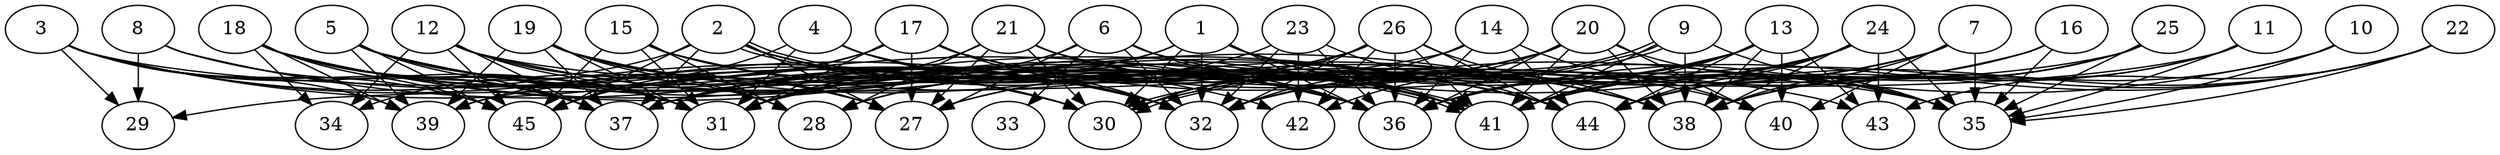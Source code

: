 // DAG automatically generated by daggen at Thu Oct  3 14:07:25 2019
// ./daggen --dot -n 45 --ccr 0.3 --fat 0.9 --regular 0.5 --density 0.7 --mindata 5242880 --maxdata 52428800 
digraph G {
  1 [size="59750400", alpha="0.01", expect_size="17925120"] 
  1 -> 30 [size ="17925120"]
  1 -> 31 [size ="17925120"]
  1 -> 32 [size ="17925120"]
  1 -> 35 [size ="17925120"]
  1 -> 36 [size ="17925120"]
  1 -> 37 [size ="17925120"]
  1 -> 41 [size ="17925120"]
  2 [size="91385173", alpha="0.01", expect_size="27415552"] 
  2 -> 27 [size ="27415552"]
  2 -> 32 [size ="27415552"]
  2 -> 34 [size ="27415552"]
  2 -> 36 [size ="27415552"]
  2 -> 37 [size ="27415552"]
  2 -> 41 [size ="27415552"]
  2 -> 41 [size ="27415552"]
  2 -> 44 [size ="27415552"]
  2 -> 45 [size ="27415552"]
  3 [size="171868160", alpha="0.03", expect_size="51560448"] 
  3 -> 29 [size ="51560448"]
  3 -> 30 [size ="51560448"]
  3 -> 31 [size ="51560448"]
  3 -> 32 [size ="51560448"]
  3 -> 36 [size ="51560448"]
  3 -> 37 [size ="51560448"]
  3 -> 39 [size ="51560448"]
  3 -> 43 [size ="51560448"]
  3 -> 45 [size ="51560448"]
  4 [size="109578240", alpha="0.17", expect_size="32873472"] 
  4 -> 31 [size ="32873472"]
  4 -> 32 [size ="32873472"]
  4 -> 41 [size ="32873472"]
  4 -> 44 [size ="32873472"]
  4 -> 45 [size ="32873472"]
  5 [size="161454080", alpha="0.03", expect_size="48436224"] 
  5 -> 31 [size ="48436224"]
  5 -> 32 [size ="48436224"]
  5 -> 36 [size ="48436224"]
  5 -> 37 [size ="48436224"]
  5 -> 39 [size ="48436224"]
  5 -> 42 [size ="48436224"]
  5 -> 44 [size ="48436224"]
  5 -> 45 [size ="48436224"]
  6 [size="34304000", alpha="0.10", expect_size="10291200"] 
  6 -> 27 [size ="10291200"]
  6 -> 31 [size ="10291200"]
  6 -> 32 [size ="10291200"]
  6 -> 33 [size ="10291200"]
  6 -> 36 [size ="10291200"]
  6 -> 40 [size ="10291200"]
  7 [size="104704000", alpha="0.14", expect_size="31411200"] 
  7 -> 30 [size ="31411200"]
  7 -> 32 [size ="31411200"]
  7 -> 35 [size ="31411200"]
  7 -> 36 [size ="31411200"]
  7 -> 38 [size ="31411200"]
  7 -> 40 [size ="31411200"]
  8 [size="31013547", alpha="0.17", expect_size="9304064"] 
  8 -> 29 [size ="9304064"]
  8 -> 30 [size ="9304064"]
  8 -> 31 [size ="9304064"]
  8 -> 41 [size ="9304064"]
  9 [size="108687360", alpha="0.12", expect_size="32606208"] 
  9 -> 30 [size ="32606208"]
  9 -> 30 [size ="32606208"]
  9 -> 31 [size ="32606208"]
  9 -> 35 [size ="32606208"]
  9 -> 38 [size ="32606208"]
  9 -> 41 [size ="32606208"]
  10 [size="123163307", alpha="0.20", expect_size="36948992"] 
  10 -> 32 [size ="36948992"]
  10 -> 35 [size ="36948992"]
  10 -> 38 [size ="36948992"]
  11 [size="108608853", alpha="0.03", expect_size="32582656"] 
  11 -> 35 [size ="32582656"]
  11 -> 38 [size ="32582656"]
  11 -> 39 [size ="32582656"]
  11 -> 44 [size ="32582656"]
  12 [size="113636693", alpha="0.15", expect_size="34091008"] 
  12 -> 28 [size ="34091008"]
  12 -> 31 [size ="34091008"]
  12 -> 34 [size ="34091008"]
  12 -> 35 [size ="34091008"]
  12 -> 37 [size ="34091008"]
  12 -> 41 [size ="34091008"]
  12 -> 44 [size ="34091008"]
  12 -> 45 [size ="34091008"]
  13 [size="120685227", alpha="0.17", expect_size="36205568"] 
  13 -> 27 [size ="36205568"]
  13 -> 32 [size ="36205568"]
  13 -> 36 [size ="36205568"]
  13 -> 38 [size ="36205568"]
  13 -> 40 [size ="36205568"]
  13 -> 41 [size ="36205568"]
  13 -> 43 [size ="36205568"]
  13 -> 44 [size ="36205568"]
  14 [size="147066880", alpha="0.00", expect_size="44120064"] 
  14 -> 29 [size ="44120064"]
  14 -> 32 [size ="44120064"]
  14 -> 36 [size ="44120064"]
  14 -> 40 [size ="44120064"]
  14 -> 44 [size ="44120064"]
  15 [size="126614187", alpha="0.12", expect_size="37984256"] 
  15 -> 28 [size ="37984256"]
  15 -> 30 [size ="37984256"]
  15 -> 31 [size ="37984256"]
  15 -> 32 [size ="37984256"]
  15 -> 38 [size ="37984256"]
  15 -> 45 [size ="37984256"]
  16 [size="147688107", alpha="0.01", expect_size="44306432"] 
  16 -> 32 [size ="44306432"]
  16 -> 35 [size ="44306432"]
  16 -> 41 [size ="44306432"]
  16 -> 44 [size ="44306432"]
  17 [size="72939520", alpha="0.07", expect_size="21881856"] 
  17 -> 27 [size ="21881856"]
  17 -> 31 [size ="21881856"]
  17 -> 32 [size ="21881856"]
  17 -> 35 [size ="21881856"]
  17 -> 38 [size ="21881856"]
  17 -> 39 [size ="21881856"]
  17 -> 44 [size ="21881856"]
  17 -> 45 [size ="21881856"]
  18 [size="26405547", alpha="0.03", expect_size="7921664"] 
  18 -> 27 [size ="7921664"]
  18 -> 30 [size ="7921664"]
  18 -> 31 [size ="7921664"]
  18 -> 32 [size ="7921664"]
  18 -> 34 [size ="7921664"]
  18 -> 37 [size ="7921664"]
  18 -> 38 [size ="7921664"]
  18 -> 39 [size ="7921664"]
  18 -> 44 [size ="7921664"]
  18 -> 45 [size ="7921664"]
  19 [size="158590293", alpha="0.16", expect_size="47577088"] 
  19 -> 27 [size ="47577088"]
  19 -> 28 [size ="47577088"]
  19 -> 30 [size ="47577088"]
  19 -> 31 [size ="47577088"]
  19 -> 36 [size ="47577088"]
  19 -> 37 [size ="47577088"]
  19 -> 38 [size ="47577088"]
  19 -> 39 [size ="47577088"]
  20 [size="95505067", alpha="0.05", expect_size="28651520"] 
  20 -> 27 [size ="28651520"]
  20 -> 31 [size ="28651520"]
  20 -> 35 [size ="28651520"]
  20 -> 36 [size ="28651520"]
  20 -> 37 [size ="28651520"]
  20 -> 38 [size ="28651520"]
  20 -> 40 [size ="28651520"]
  20 -> 41 [size ="28651520"]
  20 -> 42 [size ="28651520"]
  21 [size="92928000", alpha="0.01", expect_size="27878400"] 
  21 -> 27 [size ="27878400"]
  21 -> 28 [size ="27878400"]
  21 -> 30 [size ="27878400"]
  21 -> 31 [size ="27878400"]
  21 -> 36 [size ="27878400"]
  21 -> 38 [size ="27878400"]
  21 -> 41 [size ="27878400"]
  22 [size="118606507", alpha="0.05", expect_size="35581952"] 
  22 -> 35 [size ="35581952"]
  22 -> 36 [size ="35581952"]
  22 -> 41 [size ="35581952"]
  22 -> 43 [size ="35581952"]
  22 -> 44 [size ="35581952"]
  23 [size="82926933", alpha="0.09", expect_size="24878080"] 
  23 -> 28 [size ="24878080"]
  23 -> 32 [size ="24878080"]
  23 -> 36 [size ="24878080"]
  23 -> 42 [size ="24878080"]
  23 -> 44 [size ="24878080"]
  24 [size="58019840", alpha="0.05", expect_size="17405952"] 
  24 -> 30 [size ="17405952"]
  24 -> 31 [size ="17405952"]
  24 -> 35 [size ="17405952"]
  24 -> 36 [size ="17405952"]
  24 -> 38 [size ="17405952"]
  24 -> 41 [size ="17405952"]
  24 -> 43 [size ="17405952"]
  24 -> 44 [size ="17405952"]
  25 [size="59432960", alpha="0.19", expect_size="17829888"] 
  25 -> 35 [size ="17829888"]
  25 -> 37 [size ="17829888"]
  25 -> 38 [size ="17829888"]
  25 -> 41 [size ="17829888"]
  25 -> 44 [size ="17829888"]
  26 [size="153910613", alpha="0.16", expect_size="46173184"] 
  26 -> 28 [size ="46173184"]
  26 -> 30 [size ="46173184"]
  26 -> 32 [size ="46173184"]
  26 -> 36 [size ="46173184"]
  26 -> 37 [size ="46173184"]
  26 -> 38 [size ="46173184"]
  26 -> 41 [size ="46173184"]
  26 -> 42 [size ="46173184"]
  26 -> 44 [size ="46173184"]
  27 [size="164805973", alpha="0.03", expect_size="49441792"] 
  28 [size="58729813", alpha="0.12", expect_size="17618944"] 
  29 [size="86063787", alpha="0.13", expect_size="25819136"] 
  30 [size="51766613", alpha="0.07", expect_size="15529984"] 
  31 [size="94235307", alpha="0.13", expect_size="28270592"] 
  32 [size="98457600", alpha="0.11", expect_size="29537280"] 
  33 [size="138338987", alpha="0.02", expect_size="41501696"] 
  34 [size="53705387", alpha="0.10", expect_size="16111616"] 
  35 [size="93945173", alpha="0.11", expect_size="28183552"] 
  36 [size="88459947", alpha="0.09", expect_size="26537984"] 
  37 [size="54084267", alpha="0.14", expect_size="16225280"] 
  38 [size="78045867", alpha="0.00", expect_size="23413760"] 
  39 [size="173885440", alpha="0.05", expect_size="52165632"] 
  40 [size="118237867", alpha="0.19", expect_size="35471360"] 
  41 [size="174076587", alpha="0.02", expect_size="52222976"] 
  42 [size="117968213", alpha="0.19", expect_size="35390464"] 
  43 [size="46073173", alpha="0.04", expect_size="13821952"] 
  44 [size="61600427", alpha="0.14", expect_size="18480128"] 
  45 [size="136854187", alpha="0.09", expect_size="41056256"] 
}
